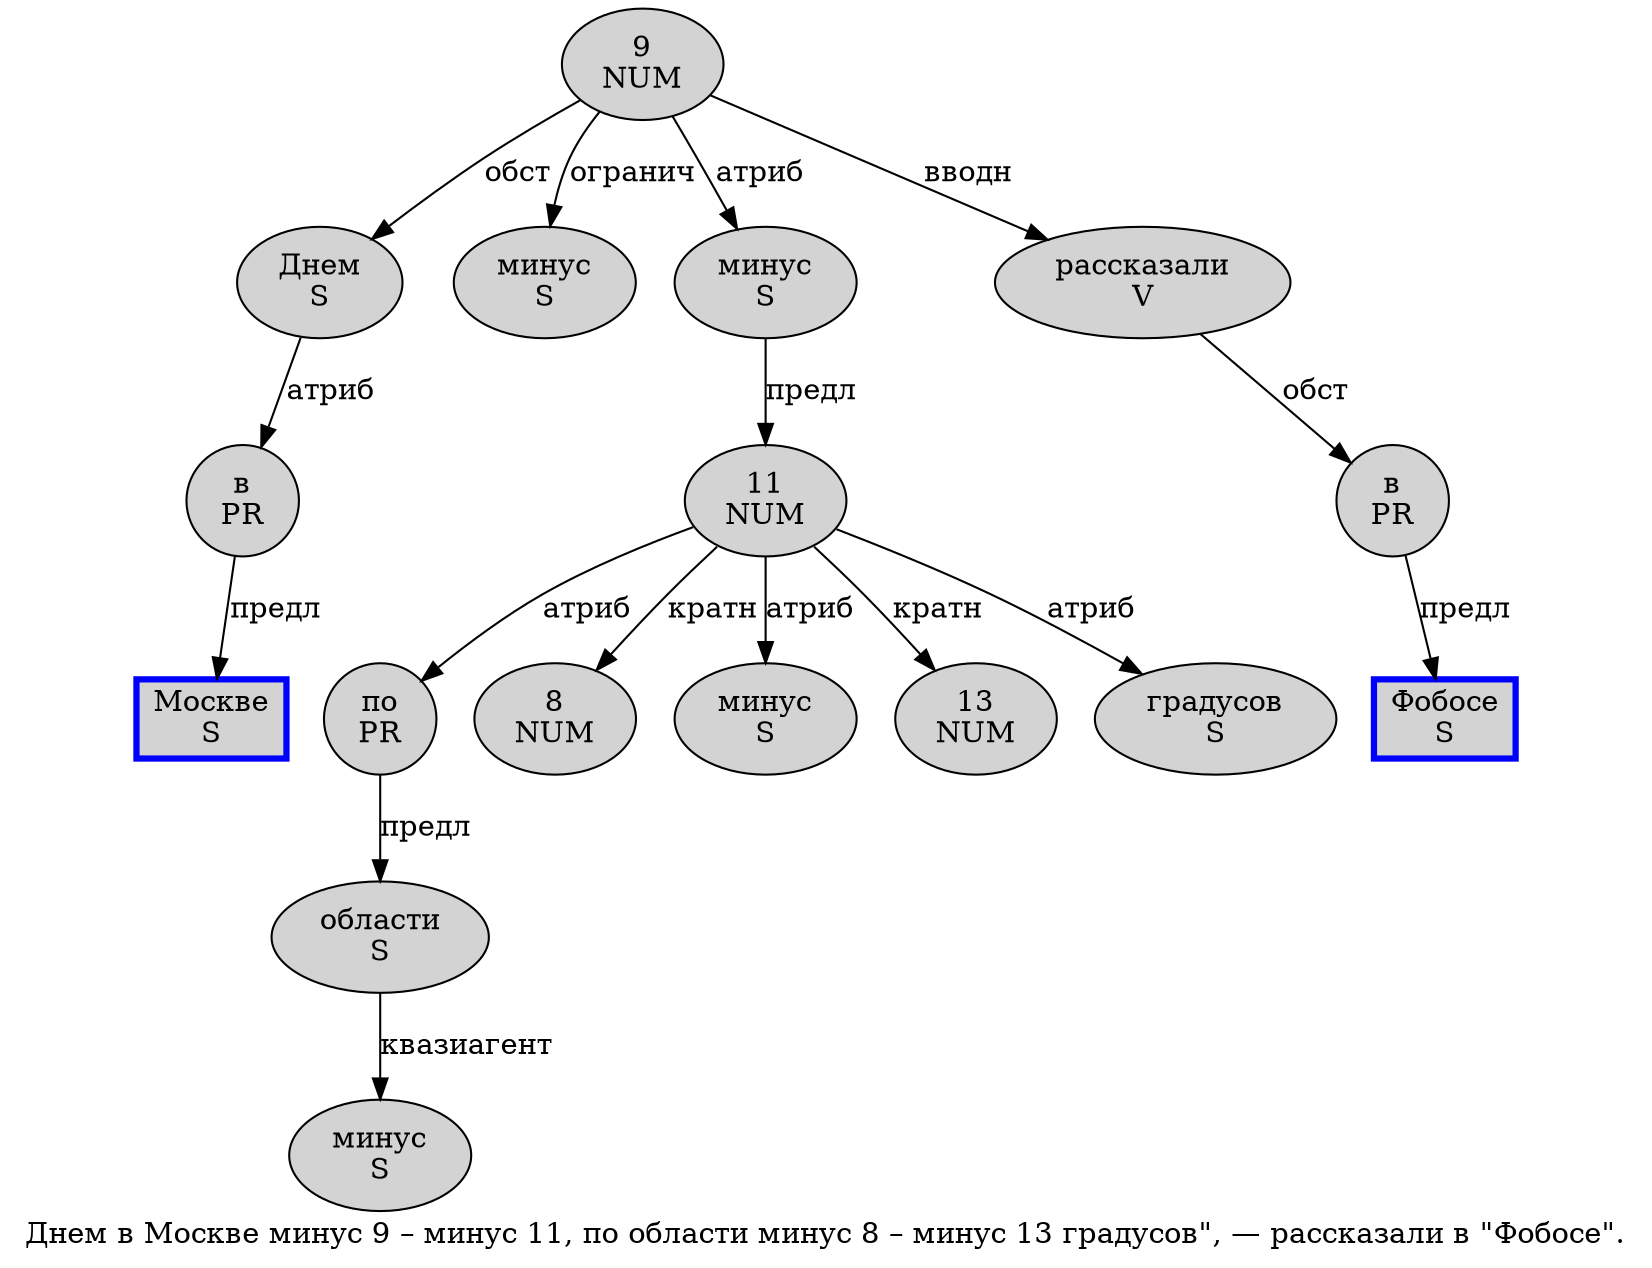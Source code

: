 digraph SENTENCE_677 {
	graph [label="Днем в Москве минус 9 – минус 11, по области минус 8 – минус 13 градусов\", — рассказали в \"Фобосе\"."]
	node [style=filled]
		0 [label="Днем
S" color="" fillcolor=lightgray penwidth=1 shape=ellipse]
		1 [label="в
PR" color="" fillcolor=lightgray penwidth=1 shape=ellipse]
		2 [label="Москве
S" color=blue fillcolor=lightgray penwidth=3 shape=box]
		3 [label="минус
S" color="" fillcolor=lightgray penwidth=1 shape=ellipse]
		4 [label="9
NUM" color="" fillcolor=lightgray penwidth=1 shape=ellipse]
		6 [label="минус
S" color="" fillcolor=lightgray penwidth=1 shape=ellipse]
		7 [label="11
NUM" color="" fillcolor=lightgray penwidth=1 shape=ellipse]
		9 [label="по
PR" color="" fillcolor=lightgray penwidth=1 shape=ellipse]
		10 [label="области
S" color="" fillcolor=lightgray penwidth=1 shape=ellipse]
		11 [label="минус
S" color="" fillcolor=lightgray penwidth=1 shape=ellipse]
		12 [label="8
NUM" color="" fillcolor=lightgray penwidth=1 shape=ellipse]
		14 [label="минус
S" color="" fillcolor=lightgray penwidth=1 shape=ellipse]
		15 [label="13
NUM" color="" fillcolor=lightgray penwidth=1 shape=ellipse]
		16 [label="градусов
S" color="" fillcolor=lightgray penwidth=1 shape=ellipse]
		20 [label="рассказали
V" color="" fillcolor=lightgray penwidth=1 shape=ellipse]
		21 [label="в
PR" color="" fillcolor=lightgray penwidth=1 shape=ellipse]
		23 [label="Фобосе
S" color=blue fillcolor=lightgray penwidth=3 shape=box]
			7 -> 9 [label="атриб"]
			7 -> 12 [label="кратн"]
			7 -> 14 [label="атриб"]
			7 -> 15 [label="кратн"]
			7 -> 16 [label="атриб"]
			10 -> 11 [label="квазиагент"]
			0 -> 1 [label="атриб"]
			9 -> 10 [label="предл"]
			6 -> 7 [label="предл"]
			20 -> 21 [label="обст"]
			4 -> 0 [label="обст"]
			4 -> 3 [label="огранич"]
			4 -> 6 [label="атриб"]
			4 -> 20 [label="вводн"]
			21 -> 23 [label="предл"]
			1 -> 2 [label="предл"]
}